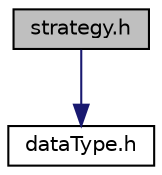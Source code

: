 digraph "strategy.h"
{
 // LATEX_PDF_SIZE
  edge [fontname="Helvetica",fontsize="10",labelfontname="Helvetica",labelfontsize="10"];
  node [fontname="Helvetica",fontsize="10",shape=record];
  Node1 [label="strategy.h",height=0.2,width=0.4,color="black", fillcolor="grey75", style="filled", fontcolor="black",tooltip="library per la strategia di gioco della CPU"];
  Node1 -> Node2 [color="midnightblue",fontsize="10",style="solid",fontname="Helvetica"];
  Node2 [label="dataType.h",height=0.2,width=0.4,color="black", fillcolor="white", style="filled",URL="$dataType_8h.html",tooltip="Costanti utilizzate nel progetto e strutture delle pedine e delle partite."];
}
